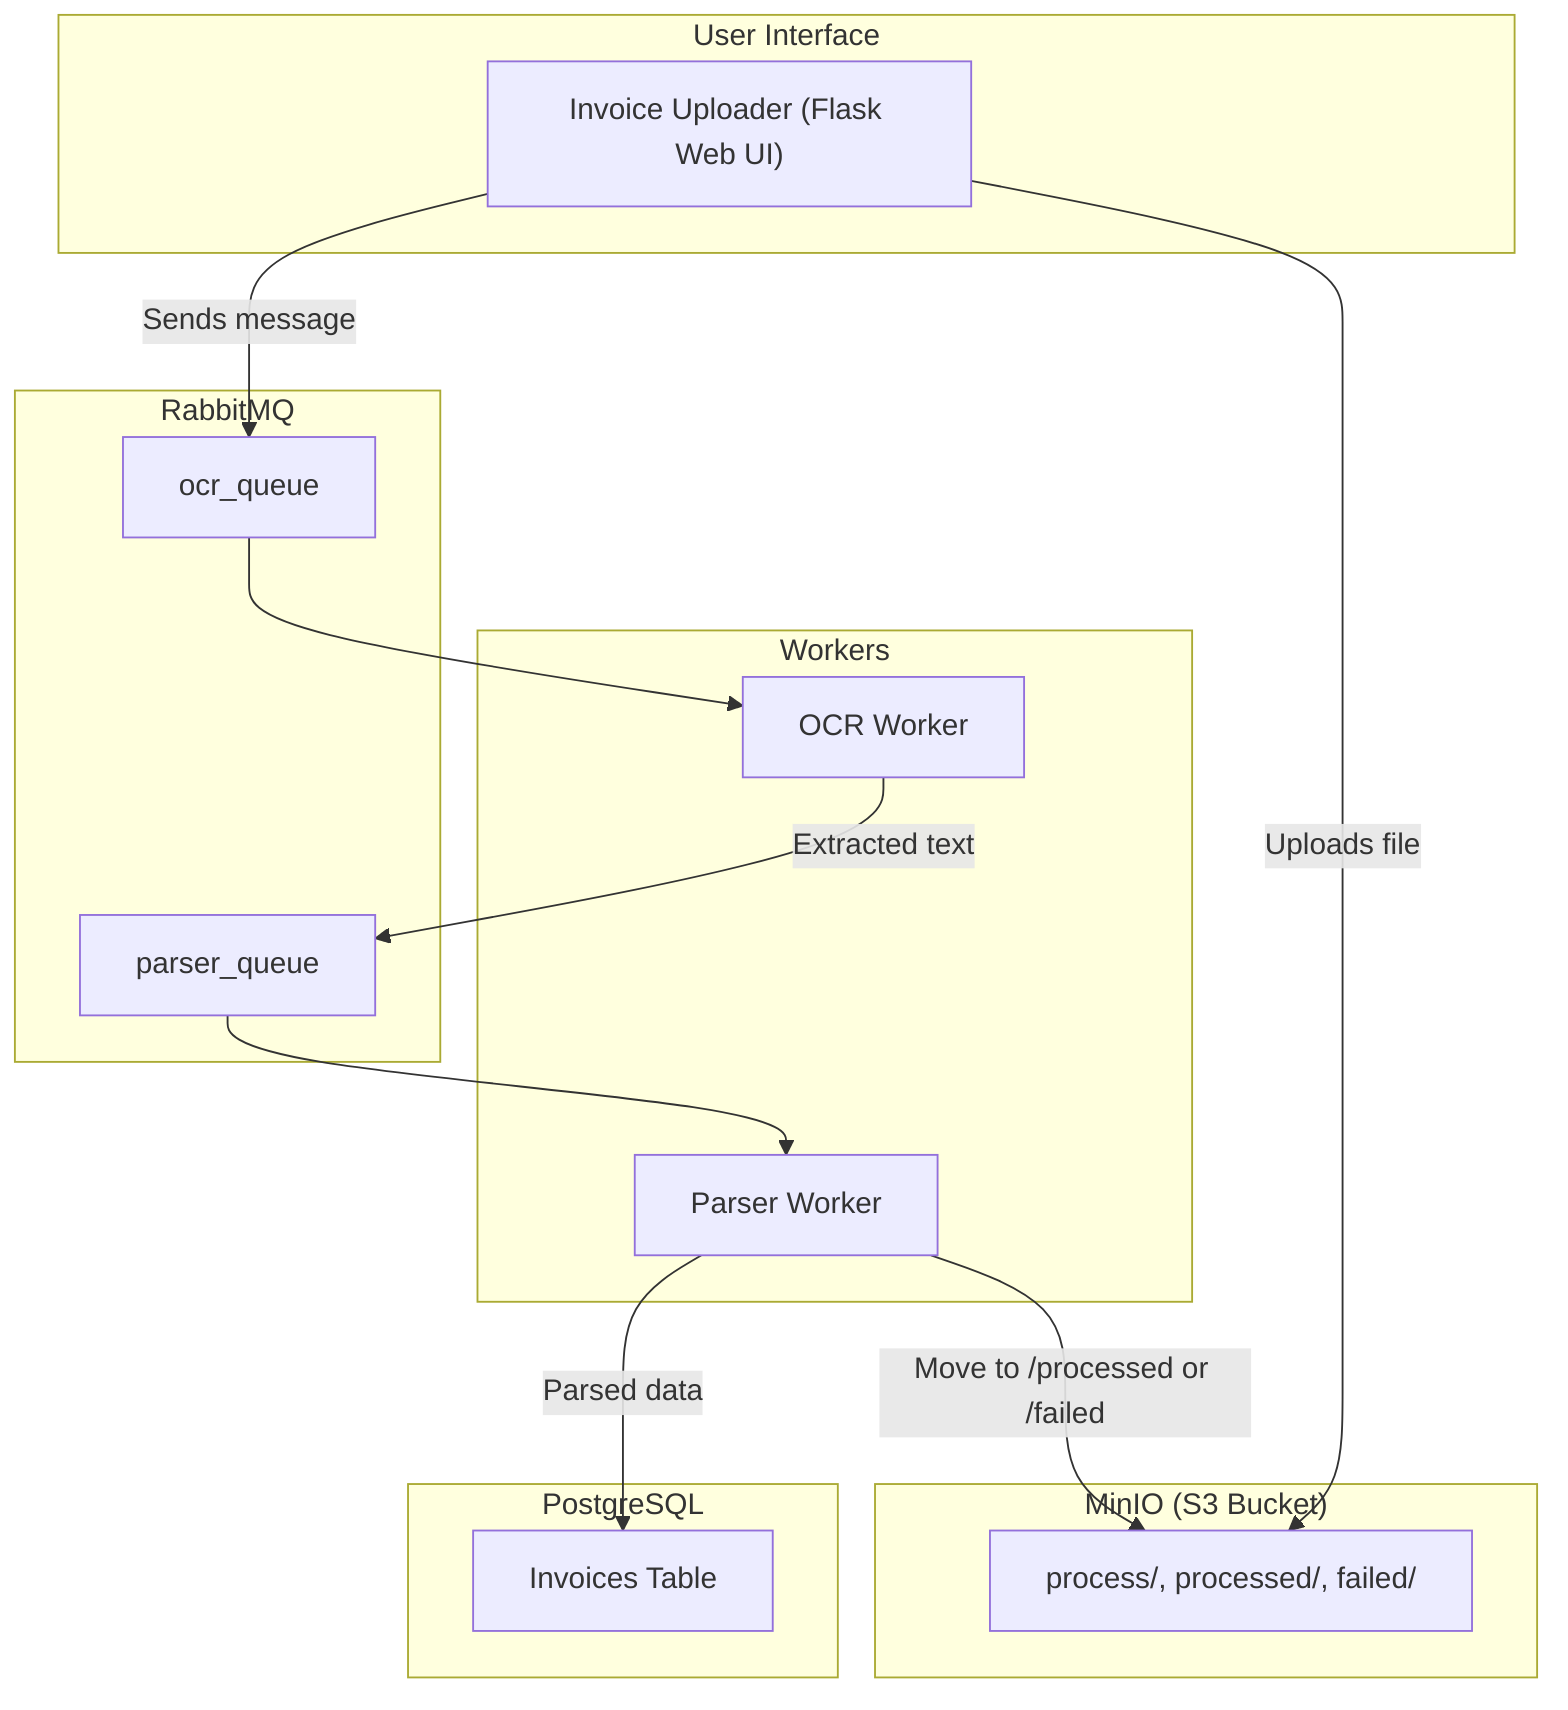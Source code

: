 graph TD
    subgraph UI["User Interface"]
        Uploader["Invoice Uploader (Flask Web UI)"]
    end

    subgraph Storage["MinIO (S3 Bucket)"]
        MinIO["process/, processed/, failed/"]
    end

    subgraph Broker["RabbitMQ"]
        ocr_queue["ocr_queue"]
        parser_queue["parser_queue"]
    end

    subgraph Workers["Workers"]
        OCR["OCR Worker"]
        Parser["Parser Worker"]
    end

    subgraph DB["PostgreSQL"]
        Postgres["Invoices Table"]
    end

    %% Flow
    Uploader -->|Uploads file| MinIO
    Uploader -->|Sends message| ocr_queue

    ocr_queue --> OCR
    OCR -->|Extracted text| parser_queue
    parser_queue --> Parser
    Parser -->|Parsed data| Postgres
    Parser -->|Move to /processed or /failed| MinIO